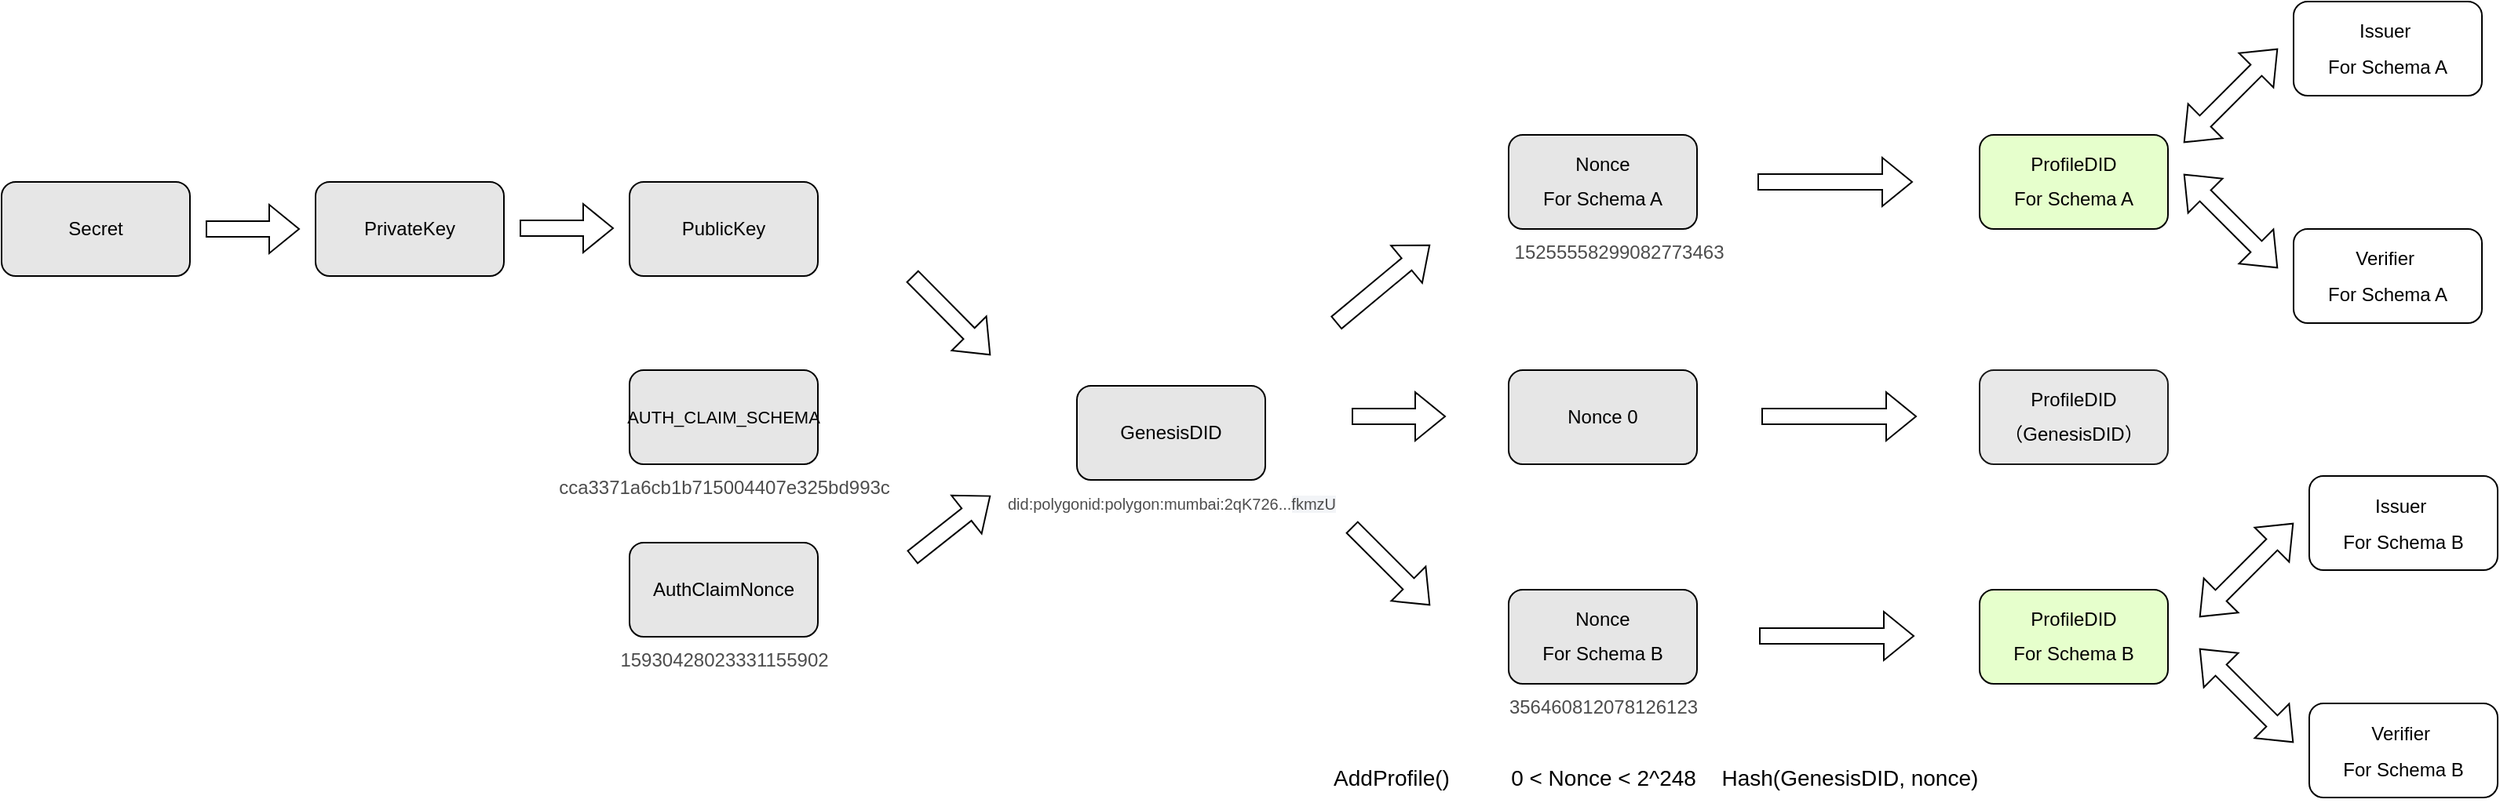 <mxfile version="22.1.21" type="github">
  <diagram name="Page-1" id="u5tjHKxdis_QjA08RVa4">
    <mxGraphModel dx="1592" dy="931" grid="1" gridSize="10" guides="1" tooltips="1" connect="1" arrows="1" fold="1" page="1" pageScale="1" pageWidth="827" pageHeight="1169" math="0" shadow="0">
      <root>
        <mxCell id="0" />
        <mxCell id="1" parent="0" />
        <mxCell id="-XuqWf5weNuhvgYLwc35-1" value="Secret" style="rounded=1;whiteSpace=wrap;html=1;fillColor=#E6E6E6;" parent="1" vertex="1">
          <mxGeometry x="120" y="560" width="120" height="60" as="geometry" />
        </mxCell>
        <mxCell id="-XuqWf5weNuhvgYLwc35-2" value="" style="shape=flexArrow;endArrow=classic;html=1;rounded=0;" parent="1" edge="1">
          <mxGeometry width="50" height="50" relative="1" as="geometry">
            <mxPoint x="250" y="590" as="sourcePoint" />
            <mxPoint x="310" y="590" as="targetPoint" />
          </mxGeometry>
        </mxCell>
        <mxCell id="-XuqWf5weNuhvgYLwc35-3" value="PrivateKey" style="rounded=1;whiteSpace=wrap;html=1;fillColor=#E6E6E6;" parent="1" vertex="1">
          <mxGeometry x="320" y="560" width="120" height="60" as="geometry" />
        </mxCell>
        <mxCell id="-XuqWf5weNuhvgYLwc35-4" value="PublicKey" style="rounded=1;whiteSpace=wrap;html=1;fillColor=#E6E6E6;" parent="1" vertex="1">
          <mxGeometry x="520" y="560" width="120" height="60" as="geometry" />
        </mxCell>
        <mxCell id="-XuqWf5weNuhvgYLwc35-5" value="" style="shape=flexArrow;endArrow=classic;html=1;rounded=0;" parent="1" edge="1">
          <mxGeometry width="50" height="50" relative="1" as="geometry">
            <mxPoint x="450" y="589.5" as="sourcePoint" />
            <mxPoint x="510" y="589.5" as="targetPoint" />
          </mxGeometry>
        </mxCell>
        <mxCell id="-XuqWf5weNuhvgYLwc35-6" value="&lt;div style=&quot;line-height: 120%;&quot;&gt;&lt;div style=&quot;line-height: 120%;&quot;&gt;&lt;font face=&quot;Helvetica&quot; style=&quot;font-size: 11px;&quot;&gt;AUTH_CLAIM_SCHEMA&lt;/font&gt;&lt;/div&gt;&lt;/div&gt;" style="rounded=1;whiteSpace=wrap;html=1;fillColor=#E6E6E6;" parent="1" vertex="1">
          <mxGeometry x="520" y="680" width="120" height="60" as="geometry" />
        </mxCell>
        <mxCell id="-XuqWf5weNuhvgYLwc35-7" value="&lt;div style=&quot;line-height: 120%;&quot;&gt;&lt;div style=&quot;line-height: 120%;&quot;&gt;&lt;div style=&quot;line-height: 120%;&quot;&gt;AuthClaimNonce&lt;/div&gt;&lt;/div&gt;&lt;/div&gt;" style="rounded=1;whiteSpace=wrap;html=1;fillColor=#E6E6E6;" parent="1" vertex="1">
          <mxGeometry x="520" y="790" width="120" height="60" as="geometry" />
        </mxCell>
        <mxCell id="z-BidtrLq9hMAoqPqyxK-1" value="" style="shape=flexArrow;endArrow=classic;html=1;rounded=0;" edge="1" parent="1">
          <mxGeometry width="50" height="50" relative="1" as="geometry">
            <mxPoint x="700" y="620" as="sourcePoint" />
            <mxPoint x="750" y="670.5" as="targetPoint" />
          </mxGeometry>
        </mxCell>
        <mxCell id="z-BidtrLq9hMAoqPqyxK-2" value="" style="shape=flexArrow;endArrow=classic;html=1;rounded=0;" edge="1" parent="1">
          <mxGeometry width="50" height="50" relative="1" as="geometry">
            <mxPoint x="700" y="799.5" as="sourcePoint" />
            <mxPoint x="750" y="760" as="targetPoint" />
          </mxGeometry>
        </mxCell>
        <mxCell id="z-BidtrLq9hMAoqPqyxK-3" value="GenesisDID" style="rounded=1;whiteSpace=wrap;html=1;fillColor=#E6E6E6;" vertex="1" parent="1">
          <mxGeometry x="805" y="690" width="120" height="60" as="geometry" />
        </mxCell>
        <mxCell id="z-BidtrLq9hMAoqPqyxK-4" value="&lt;font color=&quot;#4d4d4d&quot; style=&quot;font-size: 12px;&quot;&gt;cca3371a6cb1b715004407e325bd993c&lt;/font&gt;" style="text;html=1;align=center;verticalAlign=middle;resizable=0;points=[];autosize=1;strokeColor=none;fillColor=none;" vertex="1" parent="1">
          <mxGeometry x="465" y="740" width="230" height="30" as="geometry" />
        </mxCell>
        <mxCell id="z-BidtrLq9hMAoqPqyxK-6" value="&lt;font color=&quot;#4d4d4d&quot;&gt;15930428023331155902&lt;/font&gt;" style="text;html=1;align=center;verticalAlign=middle;resizable=0;points=[];autosize=1;strokeColor=none;fillColor=none;" vertex="1" parent="1">
          <mxGeometry x="500" y="850" width="160" height="30" as="geometry" />
        </mxCell>
        <mxCell id="z-BidtrLq9hMAoqPqyxK-8" value="&lt;font color=&quot;#4d4d4d&quot; style=&quot;font-size: 10px;&quot;&gt;did:polygonid:polygon:mumbai:2qK726&lt;span style=&quot;box-sizing: border-box; caret-color: rgb(16, 24, 40); text-align: right;&quot; aria-hidden=&quot;true&quot;&gt;...&lt;/span&gt;&lt;span style=&quot;caret-color: rgb(16, 24, 40); text-align: right; background-color: rgb(242, 244, 247);&quot;&gt;fkmzU&lt;/span&gt;&lt;/font&gt;" style="text;html=1;align=center;verticalAlign=middle;resizable=0;points=[];autosize=1;strokeColor=none;fillColor=none;" vertex="1" parent="1">
          <mxGeometry x="750" y="750" width="230" height="30" as="geometry" />
        </mxCell>
        <mxCell id="z-BidtrLq9hMAoqPqyxK-9" value="" style="shape=flexArrow;endArrow=classic;html=1;rounded=0;" edge="1" parent="1">
          <mxGeometry width="50" height="50" relative="1" as="geometry">
            <mxPoint x="970" y="650" as="sourcePoint" />
            <mxPoint x="1030" y="600" as="targetPoint" />
          </mxGeometry>
        </mxCell>
        <mxCell id="z-BidtrLq9hMAoqPqyxK-10" value="" style="shape=flexArrow;endArrow=classic;html=1;rounded=0;" edge="1" parent="1">
          <mxGeometry width="50" height="50" relative="1" as="geometry">
            <mxPoint x="980" y="780" as="sourcePoint" />
            <mxPoint x="1030" y="830" as="targetPoint" />
          </mxGeometry>
        </mxCell>
        <mxCell id="z-BidtrLq9hMAoqPqyxK-11" value="&lt;p style=&quot;line-height: 90%;&quot;&gt;Nonce &lt;br&gt;&lt;br&gt;For Schema A&lt;/p&gt;" style="rounded=1;whiteSpace=wrap;html=1;fillColor=#E6E6E6;" vertex="1" parent="1">
          <mxGeometry x="1080" y="530" width="120" height="60" as="geometry" />
        </mxCell>
        <mxCell id="z-BidtrLq9hMAoqPqyxK-12" value="&lt;font color=&quot;#4d4d4d&quot;&gt;15255558299082773463&lt;/font&gt;" style="text;html=1;align=center;verticalAlign=middle;resizable=0;points=[];autosize=1;strokeColor=none;fillColor=none;" vertex="1" parent="1">
          <mxGeometry x="1070" y="590" width="160" height="30" as="geometry" />
        </mxCell>
        <mxCell id="z-BidtrLq9hMAoqPqyxK-13" value="" style="shape=flexArrow;endArrow=classic;html=1;rounded=0;" edge="1" parent="1">
          <mxGeometry width="50" height="50" relative="1" as="geometry">
            <mxPoint x="1238.5" y="560" as="sourcePoint" />
            <mxPoint x="1337.5" y="560" as="targetPoint" />
          </mxGeometry>
        </mxCell>
        <mxCell id="z-BidtrLq9hMAoqPqyxK-14" value="&amp;nbsp;Hash(GenesisDID, nonce)" style="text;html=1;align=center;verticalAlign=middle;resizable=0;points=[];autosize=1;strokeColor=none;fillColor=none;fontSize=14;" vertex="1" parent="1">
          <mxGeometry x="1200" y="925" width="190" height="30" as="geometry" />
        </mxCell>
        <mxCell id="z-BidtrLq9hMAoqPqyxK-15" value="&lt;p style=&quot;line-height: 90%;&quot;&gt;ProfileDID&lt;br&gt;&lt;br&gt;For Schema A&lt;/p&gt;" style="rounded=1;whiteSpace=wrap;html=1;fillColor=#E6FFCC;" vertex="1" parent="1">
          <mxGeometry x="1380" y="530" width="120" height="60" as="geometry" />
        </mxCell>
        <mxCell id="z-BidtrLq9hMAoqPqyxK-16" value="AddProfile()" style="text;html=1;align=center;verticalAlign=middle;resizable=0;points=[];autosize=1;strokeColor=none;fillColor=none;fontSize=14;" vertex="1" parent="1">
          <mxGeometry x="955" y="925" width="100" height="30" as="geometry" />
        </mxCell>
        <mxCell id="z-BidtrLq9hMAoqPqyxK-17" value="0 &amp;lt; Nonce &amp;lt; 2^248" style="text;html=1;align=center;verticalAlign=middle;resizable=0;points=[];autosize=1;strokeColor=none;fillColor=none;fontSize=14;" vertex="1" parent="1">
          <mxGeometry x="1070" y="925" width="140" height="30" as="geometry" />
        </mxCell>
        <mxCell id="z-BidtrLq9hMAoqPqyxK-20" value="&lt;font color=&quot;#4d4d4d&quot;&gt;356460812078126123&lt;/font&gt;" style="text;html=1;align=center;verticalAlign=middle;resizable=0;points=[];autosize=1;strokeColor=none;fillColor=none;" vertex="1" parent="1">
          <mxGeometry x="1070" y="880" width="140" height="30" as="geometry" />
        </mxCell>
        <mxCell id="z-BidtrLq9hMAoqPqyxK-21" value="&lt;p style=&quot;line-height: 90%;&quot;&gt;Nonce &lt;br&gt;&lt;br&gt;For Schema B&lt;/p&gt;" style="rounded=1;whiteSpace=wrap;html=1;fillColor=#E6E6E6;" vertex="1" parent="1">
          <mxGeometry x="1080" y="820" width="120" height="60" as="geometry" />
        </mxCell>
        <mxCell id="z-BidtrLq9hMAoqPqyxK-22" value="&lt;p style=&quot;line-height: 90%;&quot;&gt;ProfileDID&lt;br&gt;&lt;br&gt;For Schema B&lt;/p&gt;" style="rounded=1;whiteSpace=wrap;html=1;fillColor=#E6FFCC;" vertex="1" parent="1">
          <mxGeometry x="1380" y="820" width="120" height="60" as="geometry" />
        </mxCell>
        <mxCell id="z-BidtrLq9hMAoqPqyxK-23" value="" style="shape=flexArrow;endArrow=classic;html=1;rounded=0;" edge="1" parent="1">
          <mxGeometry width="50" height="50" relative="1" as="geometry">
            <mxPoint x="1239.5" y="849.5" as="sourcePoint" />
            <mxPoint x="1338.5" y="849.5" as="targetPoint" />
          </mxGeometry>
        </mxCell>
        <mxCell id="z-BidtrLq9hMAoqPqyxK-24" value="&lt;p style=&quot;line-height: 90%;&quot;&gt;Nonce 0&lt;br&gt;&lt;/p&gt;" style="rounded=1;whiteSpace=wrap;html=1;fillColor=#E6E6E6;" vertex="1" parent="1">
          <mxGeometry x="1080" y="680" width="120" height="60" as="geometry" />
        </mxCell>
        <mxCell id="z-BidtrLq9hMAoqPqyxK-25" value="" style="shape=flexArrow;endArrow=classic;html=1;rounded=0;" edge="1" parent="1">
          <mxGeometry width="50" height="50" relative="1" as="geometry">
            <mxPoint x="1241" y="709.5" as="sourcePoint" />
            <mxPoint x="1340" y="709.5" as="targetPoint" />
          </mxGeometry>
        </mxCell>
        <mxCell id="z-BidtrLq9hMAoqPqyxK-26" value="&lt;p style=&quot;line-height: 80%;&quot;&gt;ProfileDID&lt;/p&gt;&lt;p style=&quot;line-height: 80%;&quot;&gt;（GenesisDID）&lt;/p&gt;" style="rounded=1;whiteSpace=wrap;html=1;opacity=90;fillColor=#E6E6E6;" vertex="1" parent="1">
          <mxGeometry x="1380" y="680" width="120" height="60" as="geometry" />
        </mxCell>
        <mxCell id="z-BidtrLq9hMAoqPqyxK-27" value="" style="shape=flexArrow;endArrow=classic;html=1;rounded=0;" edge="1" parent="1">
          <mxGeometry width="50" height="50" relative="1" as="geometry">
            <mxPoint x="980" y="709.5" as="sourcePoint" />
            <mxPoint x="1040" y="709.5" as="targetPoint" />
          </mxGeometry>
        </mxCell>
        <mxCell id="z-BidtrLq9hMAoqPqyxK-28" value="&lt;p style=&quot;line-height: 90%;&quot;&gt;Issuer&amp;nbsp;&lt;/p&gt;&lt;p style=&quot;line-height: 90%;&quot;&gt;For Schema A&lt;/p&gt;" style="rounded=1;whiteSpace=wrap;html=1;" vertex="1" parent="1">
          <mxGeometry x="1580" y="445" width="120" height="60" as="geometry" />
        </mxCell>
        <mxCell id="z-BidtrLq9hMAoqPqyxK-29" value="&lt;p style=&quot;line-height: 90%;&quot;&gt;Verifier&amp;nbsp;&lt;/p&gt;&lt;p style=&quot;line-height: 90%;&quot;&gt;For Schema A&lt;/p&gt;" style="rounded=1;whiteSpace=wrap;html=1;" vertex="1" parent="1">
          <mxGeometry x="1580" y="590" width="120" height="60" as="geometry" />
        </mxCell>
        <mxCell id="z-BidtrLq9hMAoqPqyxK-30" value="" style="shape=flexArrow;endArrow=classic;startArrow=classic;html=1;rounded=0;" edge="1" parent="1">
          <mxGeometry width="100" height="100" relative="1" as="geometry">
            <mxPoint x="1510" y="535" as="sourcePoint" />
            <mxPoint x="1570" y="475" as="targetPoint" />
          </mxGeometry>
        </mxCell>
        <mxCell id="z-BidtrLq9hMAoqPqyxK-32" value="" style="shape=flexArrow;endArrow=classic;startArrow=classic;html=1;rounded=0;" edge="1" parent="1">
          <mxGeometry width="100" height="100" relative="1" as="geometry">
            <mxPoint x="1510" y="555" as="sourcePoint" />
            <mxPoint x="1570" y="615" as="targetPoint" />
          </mxGeometry>
        </mxCell>
        <mxCell id="z-BidtrLq9hMAoqPqyxK-33" value="&lt;p style=&quot;line-height: 90%;&quot;&gt;Issuer&amp;nbsp;&lt;/p&gt;&lt;p style=&quot;line-height: 90%;&quot;&gt;For Schema B&lt;/p&gt;" style="rounded=1;whiteSpace=wrap;html=1;" vertex="1" parent="1">
          <mxGeometry x="1590" y="747.5" width="120" height="60" as="geometry" />
        </mxCell>
        <mxCell id="z-BidtrLq9hMAoqPqyxK-34" value="&lt;p style=&quot;line-height: 90%;&quot;&gt;Verifier&amp;nbsp;&lt;/p&gt;&lt;p style=&quot;line-height: 90%;&quot;&gt;For Schema B&lt;/p&gt;" style="rounded=1;whiteSpace=wrap;html=1;" vertex="1" parent="1">
          <mxGeometry x="1590" y="892.5" width="120" height="60" as="geometry" />
        </mxCell>
        <mxCell id="z-BidtrLq9hMAoqPqyxK-35" value="" style="shape=flexArrow;endArrow=classic;startArrow=classic;html=1;rounded=0;" edge="1" parent="1">
          <mxGeometry width="100" height="100" relative="1" as="geometry">
            <mxPoint x="1520" y="837.5" as="sourcePoint" />
            <mxPoint x="1580" y="777.5" as="targetPoint" />
          </mxGeometry>
        </mxCell>
        <mxCell id="z-BidtrLq9hMAoqPqyxK-36" value="" style="shape=flexArrow;endArrow=classic;startArrow=classic;html=1;rounded=0;" edge="1" parent="1">
          <mxGeometry width="100" height="100" relative="1" as="geometry">
            <mxPoint x="1520" y="857.5" as="sourcePoint" />
            <mxPoint x="1580" y="917.5" as="targetPoint" />
          </mxGeometry>
        </mxCell>
      </root>
    </mxGraphModel>
  </diagram>
</mxfile>
